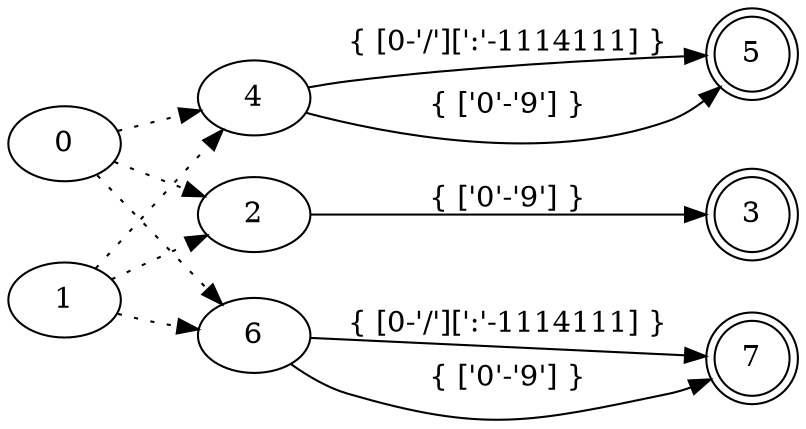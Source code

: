 digraph NFA {
rankdir = LR
3 [shape = doublecircle]
5 [shape = doublecircle]
7 [shape = doublecircle]
0 -> 2 [style=dotted]
0 -> 4 [style=dotted]
0 -> 6 [style=dotted]
1 -> 2 [style=dotted]
1 -> 4 [style=dotted]
1 -> 6 [style=dotted]
2 -> 3 [label="{ ['0'-'9'] }"]
4 -> 5 [label="{ [0-'/'][':'-1114111] }"]
4 -> 5 [label="{ ['0'-'9'] }"]
6 -> 7 [label="{ [0-'/'][':'-1114111] }"]
6 -> 7 [label="{ ['0'-'9'] }"]
}

